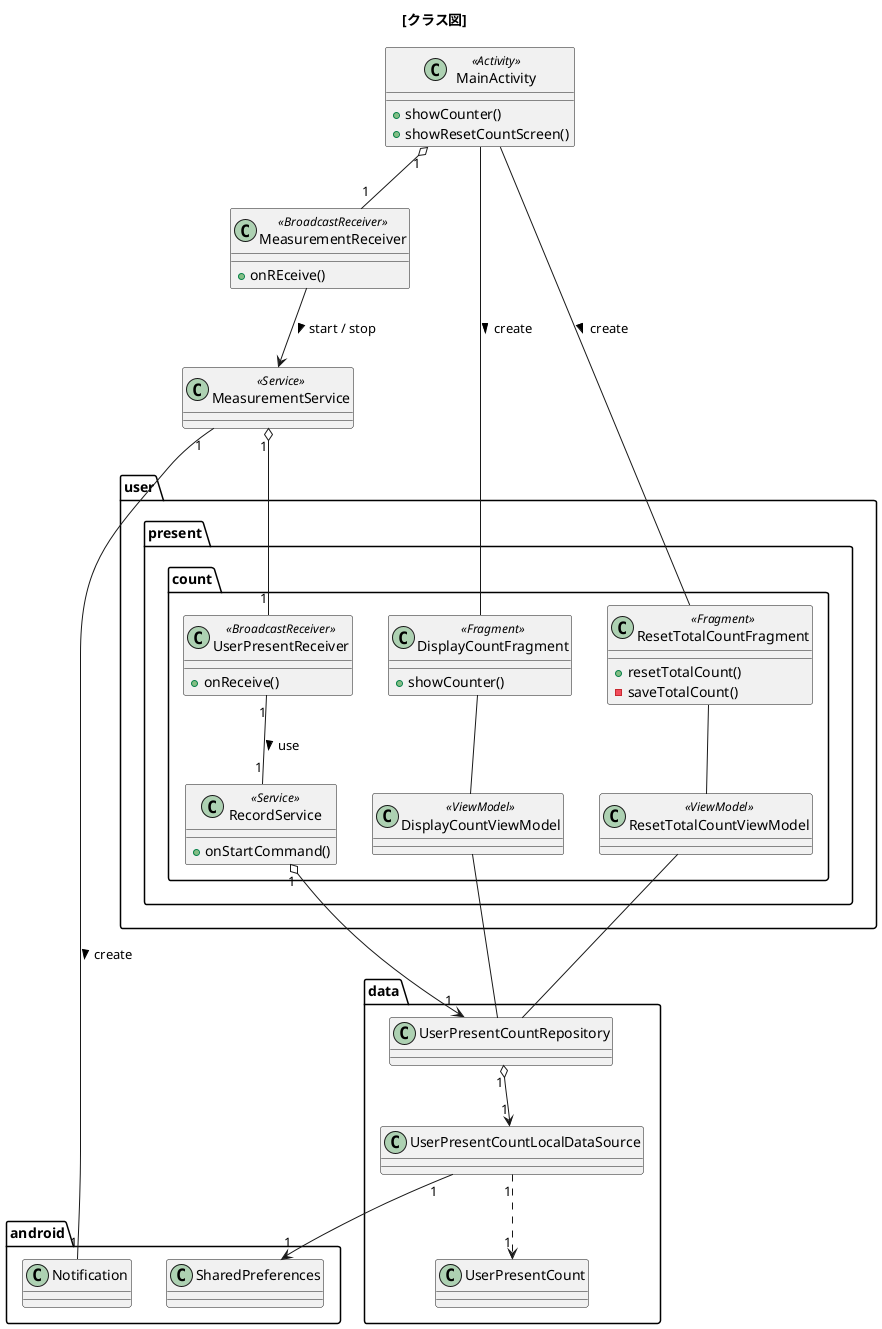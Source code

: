 @startuml

title [クラス図]

' === 定義 ===
package android {
    class SharedPreferences
    class Notification
}

class MainActivity <<Activity>> {
    + showCounter()
    + showResetCountScreen()
}

class MeasurementReceiver <<BroadcastReceiver>> {
    + onREceive()
}

class MeasurementService <<Service>> {

}

package user.present.count {
    class UserPresentReceiver <<BroadcastReceiver>> {
        + onReceive()
    }

    class RecordService <<Service>> {
        + onStartCommand()
    }

    class DisplayCountFragment <<Fragment>> {
        + showCounter()
    }

    class DisplayCountViewModel <<ViewModel>> {
    }

    class ResetTotalCountFragment <<Fragment>> {
        + resetTotalCount()
        - saveTotalCount()
    }

    class ResetTotalCountViewModel <<ViewModel>> {

    }
}

package data {
    class UserPresentCountRepository
    class UserPresentCountLocalDataSource
    class UserPresentCount
}

' === 関係 ===
MainActivity "1" o-- "1" MeasurementReceiver
MeasurementReceiver --> MeasurementService : start / stop >
MeasurementService "1" o-- "1" UserPresentReceiver
MeasurementService "1" -- "1" Notification : create >
UserPresentReceiver "1" -- "1" RecordService : use >
RecordService "1" o--> "1" UserPresentCountRepository
UserPresentCountRepository "1" o--> "1" UserPresentCountLocalDataSource
UserPresentCountLocalDataSource "1" ..> "1" UserPresentCount
UserPresentCountLocalDataSource "1" --> "1" SharedPreferences

MainActivity -- DisplayCountFragment : create >
MainActivity -- ResetTotalCountFragment : create >
DisplayCountFragment -- DisplayCountViewModel
ResetTotalCountFragment -- ResetTotalCountViewModel
DisplayCountViewModel -- UserPresentCountRepository
ResetTotalCountViewModel -- UserPresentCountRepository

@enduml